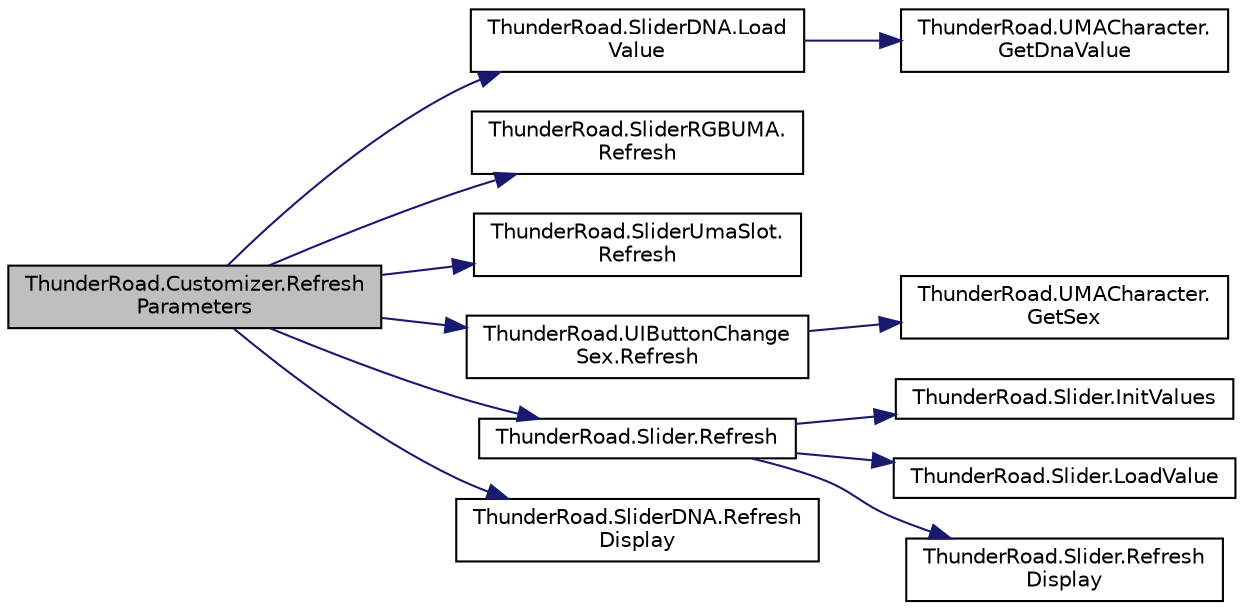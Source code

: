 digraph "ThunderRoad.Customizer.RefreshParameters"
{
 // LATEX_PDF_SIZE
  edge [fontname="Helvetica",fontsize="10",labelfontname="Helvetica",labelfontsize="10"];
  node [fontname="Helvetica",fontsize="10",shape=record];
  rankdir="LR";
  Node1 [label="ThunderRoad.Customizer.Refresh\lParameters",height=0.2,width=0.4,color="black", fillcolor="grey75", style="filled", fontcolor="black",tooltip="Refreshes the parameters."];
  Node1 -> Node2 [color="midnightblue",fontsize="10",style="solid",fontname="Helvetica"];
  Node2 [label="ThunderRoad.SliderDNA.Load\lValue",height=0.2,width=0.4,color="black", fillcolor="white", style="filled",URL="$class_thunder_road_1_1_slider_d_n_a.html#a2c5a581611d21cda2d4067c2d2932442",tooltip="Loads the value."];
  Node2 -> Node3 [color="midnightblue",fontsize="10",style="solid",fontname="Helvetica"];
  Node3 [label="ThunderRoad.UMACharacter.\lGetDnaValue",height=0.2,width=0.4,color="black", fillcolor="white", style="filled",URL="$class_thunder_road_1_1_u_m_a_character.html#a4284c73bd190fc2a69c237cb3fc671e1",tooltip=" "];
  Node1 -> Node4 [color="midnightblue",fontsize="10",style="solid",fontname="Helvetica"];
  Node4 [label="ThunderRoad.SliderRGBUMA.\lRefresh",height=0.2,width=0.4,color="black", fillcolor="white", style="filled",URL="$class_thunder_road_1_1_slider_r_g_b_u_m_a.html#a63c399c8a7f44375e6c33926e3c39a6e",tooltip="Refreshes this instance."];
  Node1 -> Node5 [color="midnightblue",fontsize="10",style="solid",fontname="Helvetica"];
  Node5 [label="ThunderRoad.SliderUmaSlot.\lRefresh",height=0.2,width=0.4,color="black", fillcolor="white", style="filled",URL="$class_thunder_road_1_1_slider_uma_slot.html#a25e52ac92b59431cc5fac75a2e5873af",tooltip="Refreshes this instance."];
  Node1 -> Node6 [color="midnightblue",fontsize="10",style="solid",fontname="Helvetica"];
  Node6 [label="ThunderRoad.UIButtonChange\lSex.Refresh",height=0.2,width=0.4,color="black", fillcolor="white", style="filled",URL="$class_thunder_road_1_1_u_i_button_change_sex.html#a958dd0cd9668acd5d15b5d4e6b34f24a",tooltip="Refreshes this instance."];
  Node6 -> Node7 [color="midnightblue",fontsize="10",style="solid",fontname="Helvetica"];
  Node7 [label="ThunderRoad.UMACharacter.\lGetSex",height=0.2,width=0.4,color="black", fillcolor="white", style="filled",URL="$class_thunder_road_1_1_u_m_a_character.html#ae5cd985fd2dcbc70ec4da1f778e4c16d",tooltip="Gets the sex."];
  Node1 -> Node8 [color="midnightblue",fontsize="10",style="solid",fontname="Helvetica"];
  Node8 [label="ThunderRoad.Slider.Refresh",height=0.2,width=0.4,color="black", fillcolor="white", style="filled",URL="$class_thunder_road_1_1_slider.html#aace149b8f0acab1eafba282b8f4afc60",tooltip=" "];
  Node8 -> Node9 [color="midnightblue",fontsize="10",style="solid",fontname="Helvetica"];
  Node9 [label="ThunderRoad.Slider.InitValues",height=0.2,width=0.4,color="black", fillcolor="white", style="filled",URL="$class_thunder_road_1_1_slider.html#a575dc44f230280a5d9a7f62785be3b90",tooltip=" "];
  Node8 -> Node10 [color="midnightblue",fontsize="10",style="solid",fontname="Helvetica"];
  Node10 [label="ThunderRoad.Slider.LoadValue",height=0.2,width=0.4,color="black", fillcolor="white", style="filled",URL="$class_thunder_road_1_1_slider.html#a6739803e926224f6c3501f338eec3a9f",tooltip=" "];
  Node8 -> Node11 [color="midnightblue",fontsize="10",style="solid",fontname="Helvetica"];
  Node11 [label="ThunderRoad.Slider.Refresh\lDisplay",height=0.2,width=0.4,color="black", fillcolor="white", style="filled",URL="$class_thunder_road_1_1_slider.html#a7c2507bd5457f05e58883d5e8093435c",tooltip=" "];
  Node1 -> Node12 [color="midnightblue",fontsize="10",style="solid",fontname="Helvetica"];
  Node12 [label="ThunderRoad.SliderDNA.Refresh\lDisplay",height=0.2,width=0.4,color="black", fillcolor="white", style="filled",URL="$class_thunder_road_1_1_slider_d_n_a.html#a8034c49b1b30c664e8a6224c93e3cb60",tooltip="Refreshes the display."];
}
